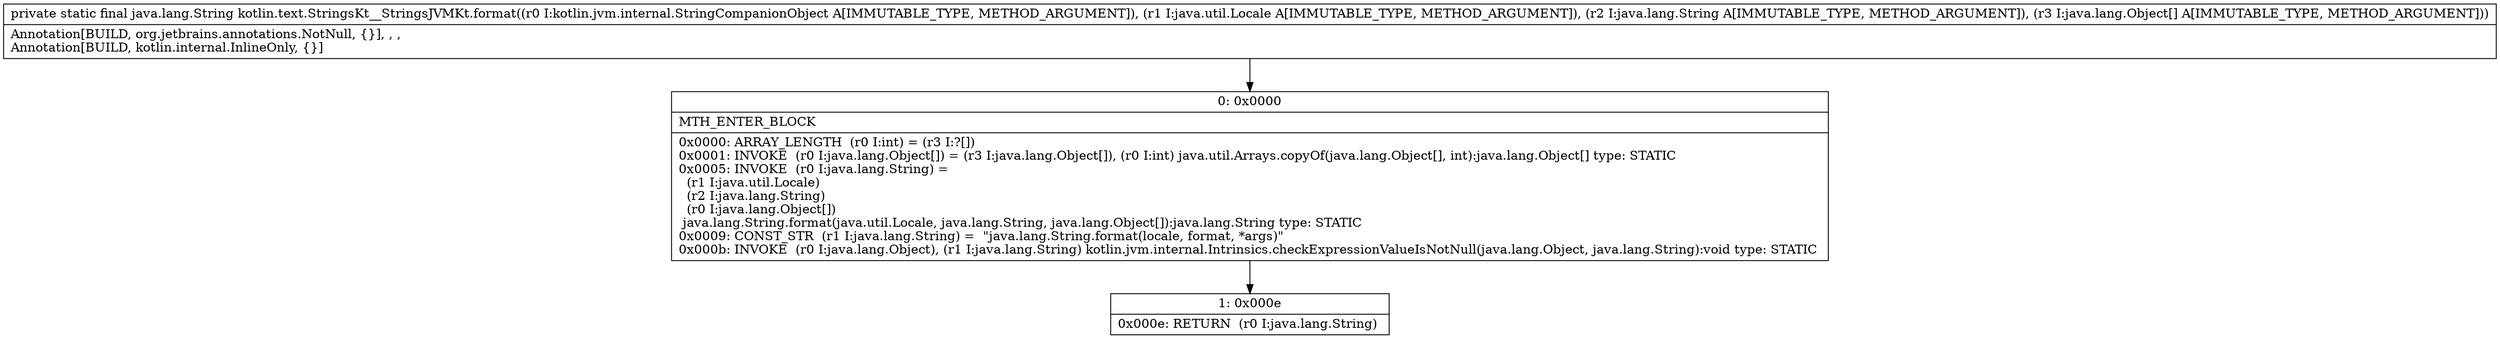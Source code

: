 digraph "CFG forkotlin.text.StringsKt__StringsJVMKt.format(Lkotlin\/jvm\/internal\/StringCompanionObject;Ljava\/util\/Locale;Ljava\/lang\/String;[Ljava\/lang\/Object;)Ljava\/lang\/String;" {
Node_0 [shape=record,label="{0\:\ 0x0000|MTH_ENTER_BLOCK\l|0x0000: ARRAY_LENGTH  (r0 I:int) = (r3 I:?[]) \l0x0001: INVOKE  (r0 I:java.lang.Object[]) = (r3 I:java.lang.Object[]), (r0 I:int) java.util.Arrays.copyOf(java.lang.Object[], int):java.lang.Object[] type: STATIC \l0x0005: INVOKE  (r0 I:java.lang.String) = \l  (r1 I:java.util.Locale)\l  (r2 I:java.lang.String)\l  (r0 I:java.lang.Object[])\l java.lang.String.format(java.util.Locale, java.lang.String, java.lang.Object[]):java.lang.String type: STATIC \l0x0009: CONST_STR  (r1 I:java.lang.String) =  \"java.lang.String.format(locale, format, *args)\" \l0x000b: INVOKE  (r0 I:java.lang.Object), (r1 I:java.lang.String) kotlin.jvm.internal.Intrinsics.checkExpressionValueIsNotNull(java.lang.Object, java.lang.String):void type: STATIC \l}"];
Node_1 [shape=record,label="{1\:\ 0x000e|0x000e: RETURN  (r0 I:java.lang.String) \l}"];
MethodNode[shape=record,label="{private static final java.lang.String kotlin.text.StringsKt__StringsJVMKt.format((r0 I:kotlin.jvm.internal.StringCompanionObject A[IMMUTABLE_TYPE, METHOD_ARGUMENT]), (r1 I:java.util.Locale A[IMMUTABLE_TYPE, METHOD_ARGUMENT]), (r2 I:java.lang.String A[IMMUTABLE_TYPE, METHOD_ARGUMENT]), (r3 I:java.lang.Object[] A[IMMUTABLE_TYPE, METHOD_ARGUMENT]))  | Annotation[BUILD, org.jetbrains.annotations.NotNull, \{\}], , , \lAnnotation[BUILD, kotlin.internal.InlineOnly, \{\}]\l}"];
MethodNode -> Node_0;
Node_0 -> Node_1;
}

